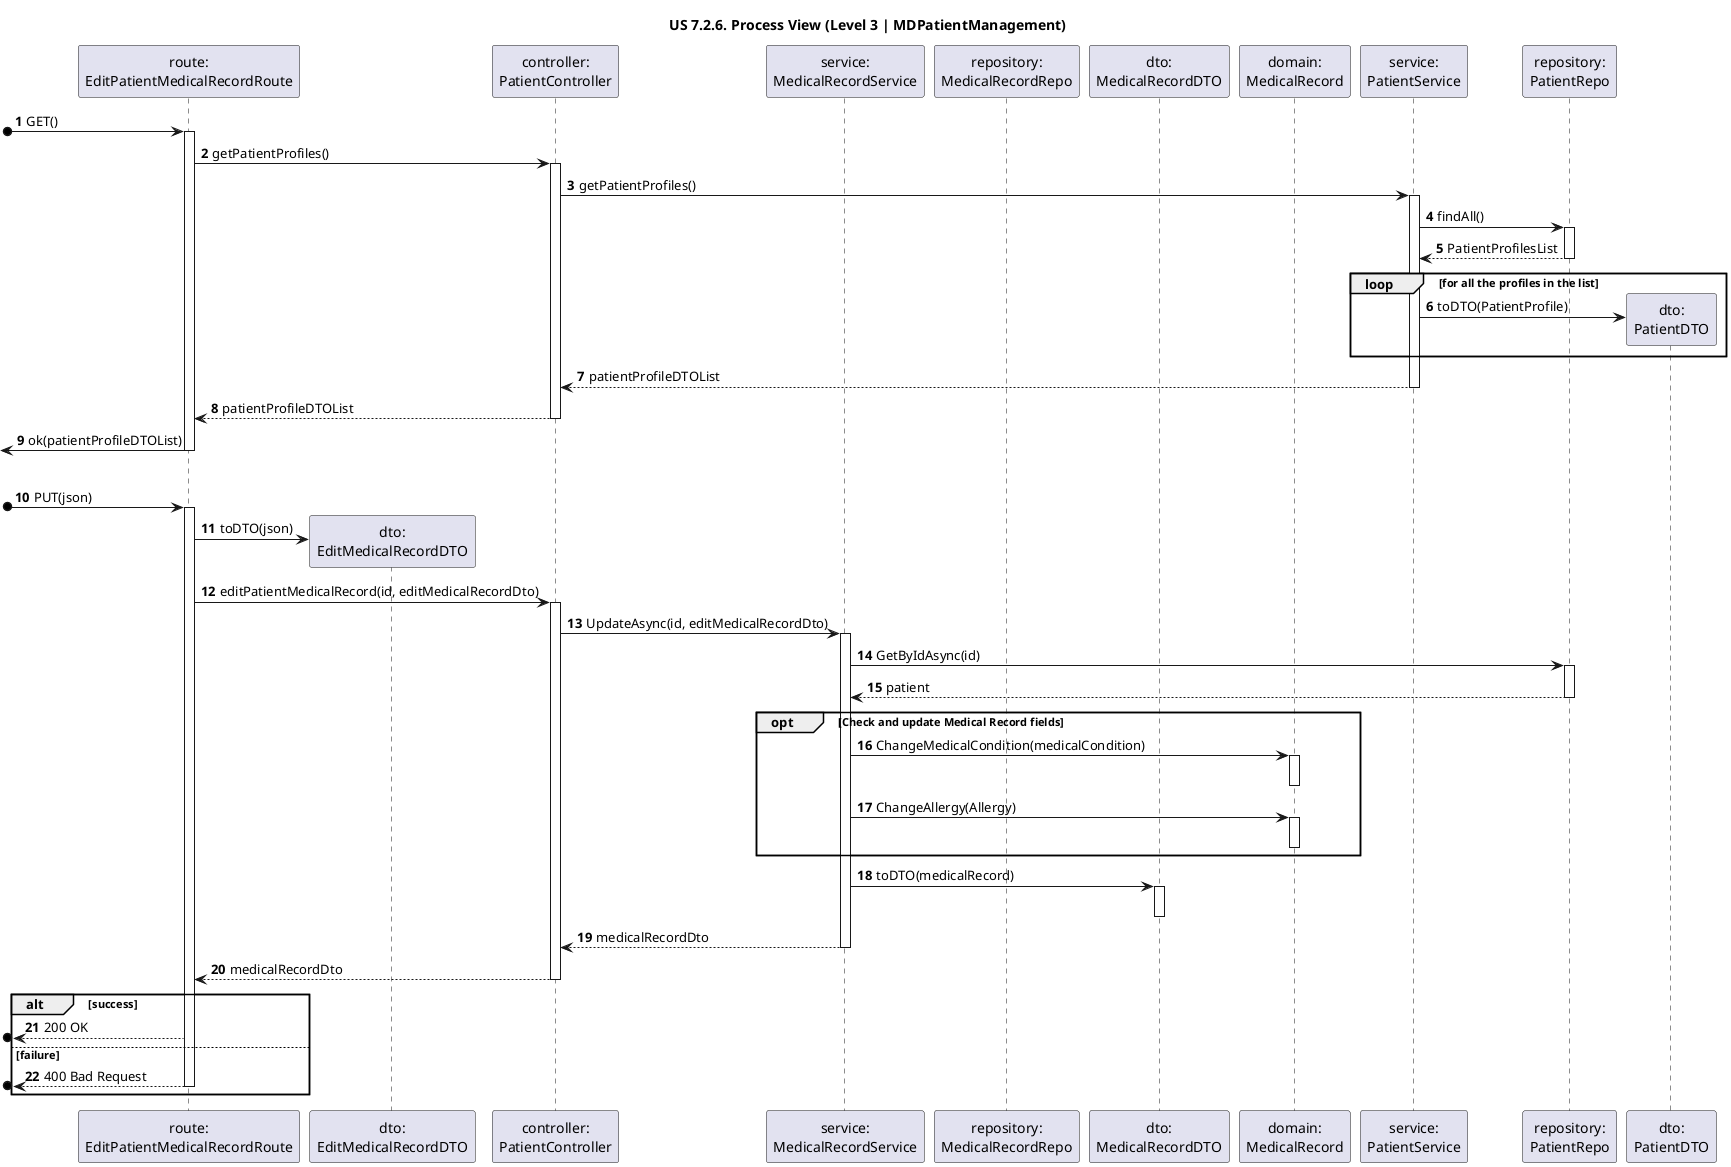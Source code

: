 @startuml
'https://plantuml.com/sequence-diagram

title "US 7.2.6. Process View (Level 3 | MDPatientManagement)"

autonumber

participant "route:\nEditPatientMedicalRecordRoute" as ROUTE
participant "dto:\nEditMedicalRecordDTO" as UpdateDTO
participant "controller:\nPatientController" as CTRL

participant "service:\nMedicalRecordService" as MEDSER
participant "repository:\nMedicalRecordRepo" as MEDREPO
participant "dto:\nMedicalRecordDTO" as MEDDTO
participant "domain:\nMedicalRecord" as MEDREC

participant "service:\nPatientService" as SER
participant "repository:\nPatientRepo" as REPO
participant "dto:\nPatientDTO" as DTO
'participant "domain:\nPatient" as Patient

[o-> ROUTE : GET()
activate ROUTE

ROUTE -> CTRL : getPatientProfiles()
activate CTRL

CTRL -> SER : getPatientProfiles()
activate SER

SER -> REPO : findAll()
activate REPO

REPO --> SER : PatientProfilesList
deactivate REPO

loop for all the profiles in the list
SER -> DTO ** : toDTO(PatientProfile)


end loop

SER --> CTRL : patientProfileDTOList
deactivate SER

CTRL --> ROUTE : patientProfileDTOList
deactivate CTRL

<- ROUTE : ok(patientProfileDTOList)
deactivate ROUTE

|||

[o-> ROUTE : PUT(json)
activate ROUTE

ROUTE -> UpdateDTO ** : toDTO(json)


ROUTE -> CTRL : editPatientMedicalRecord(id, editMedicalRecordDto)
activate CTRL

CTRL -> MEDSER : UpdateAsync(id, editMedicalRecordDto)
activate MEDSER

MEDSER -> REPO : GetByIdAsync(id)
activate REPO

REPO --> MEDSER : patient
deactivate REPO

opt Check and update Medical Record fields
MEDSER -> MEDREC : ChangeMedicalCondition(medicalCondition)
activate MEDREC
deactivate MEDREC

MEDSER -> MEDREC : ChangeAllergy(Allergy)
activate MEDREC
deactivate MEDREC

end opt

MEDSER -> MEDDTO : toDTO(medicalRecord)
activate MEDDTO
deactivate MEDDTO


MEDSER --> CTRL : medicalRecordDto
deactivate MEDSER


CTRL --> ROUTE : medicalRecordDto
deactivate CTRL

alt success
[o<-- ROUTE : 200 OK

else failure

[o<-- ROUTE : 400 Bad Request
deactivate ROUTE
end alt

@enduml